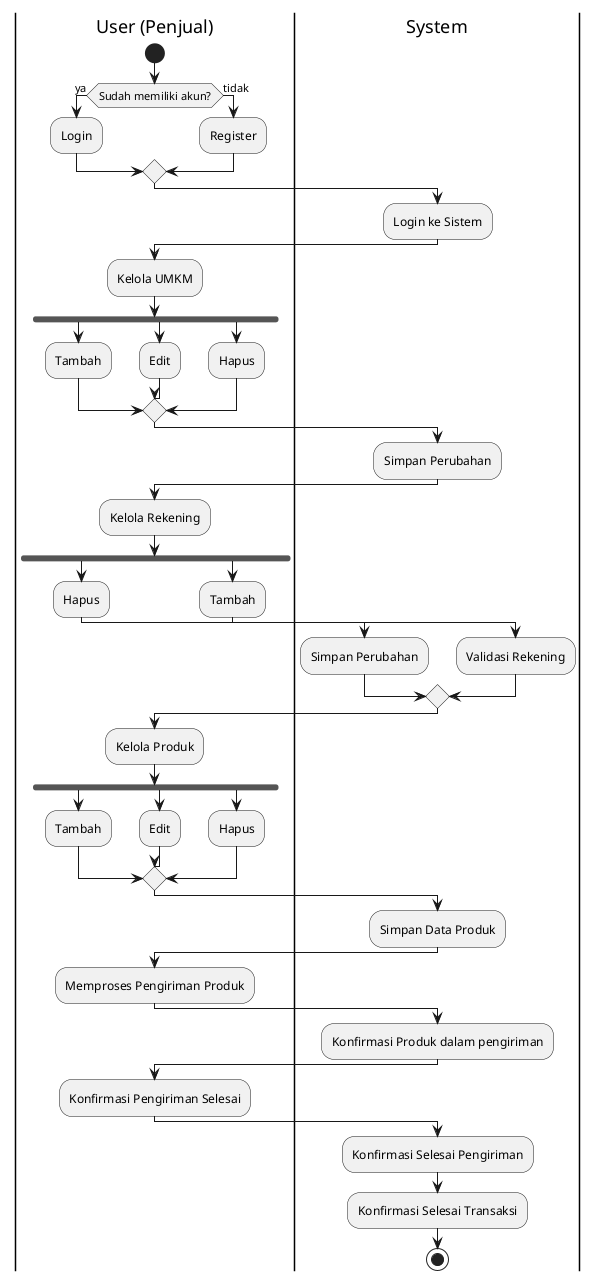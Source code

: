 @startuml

|User (Penjual)|
start
if (Sudah memiliki akun?) then (ya)
    :Login;
else (tidak)
    :Register;
endif

|System|
:Login ke Sistem;

|User (Penjual)|
:Kelola UMKM;
fork
    :Tambah;
fork again
    :Edit;
fork again
    :Hapus;
end merge

|System|
:Simpan Perubahan;

|User (Penjual)|
:Kelola Rekening;
fork
    :Hapus;
    |System|
    :Simpan Perubahan;
fork again
    |User (Penjual)|
    :Tambah;
    |System|
    :Validasi Rekening;
end merge


|User (Penjual)|
:Kelola Produk;
fork 
    :Tambah;
fork again
    :Edit;
fork again
    :Hapus;
end merge
|System|
:Simpan Data Produk;


|User (Penjual)|
:Memproses Pengiriman Produk;
|System|
:Konfirmasi Produk dalam pengiriman;

|User (Penjual)|
:Konfirmasi Pengiriman Selesai;

|System|
:Konfirmasi Selesai Pengiriman;
:Konfirmasi Selesai Transaksi;
stop



@enduml